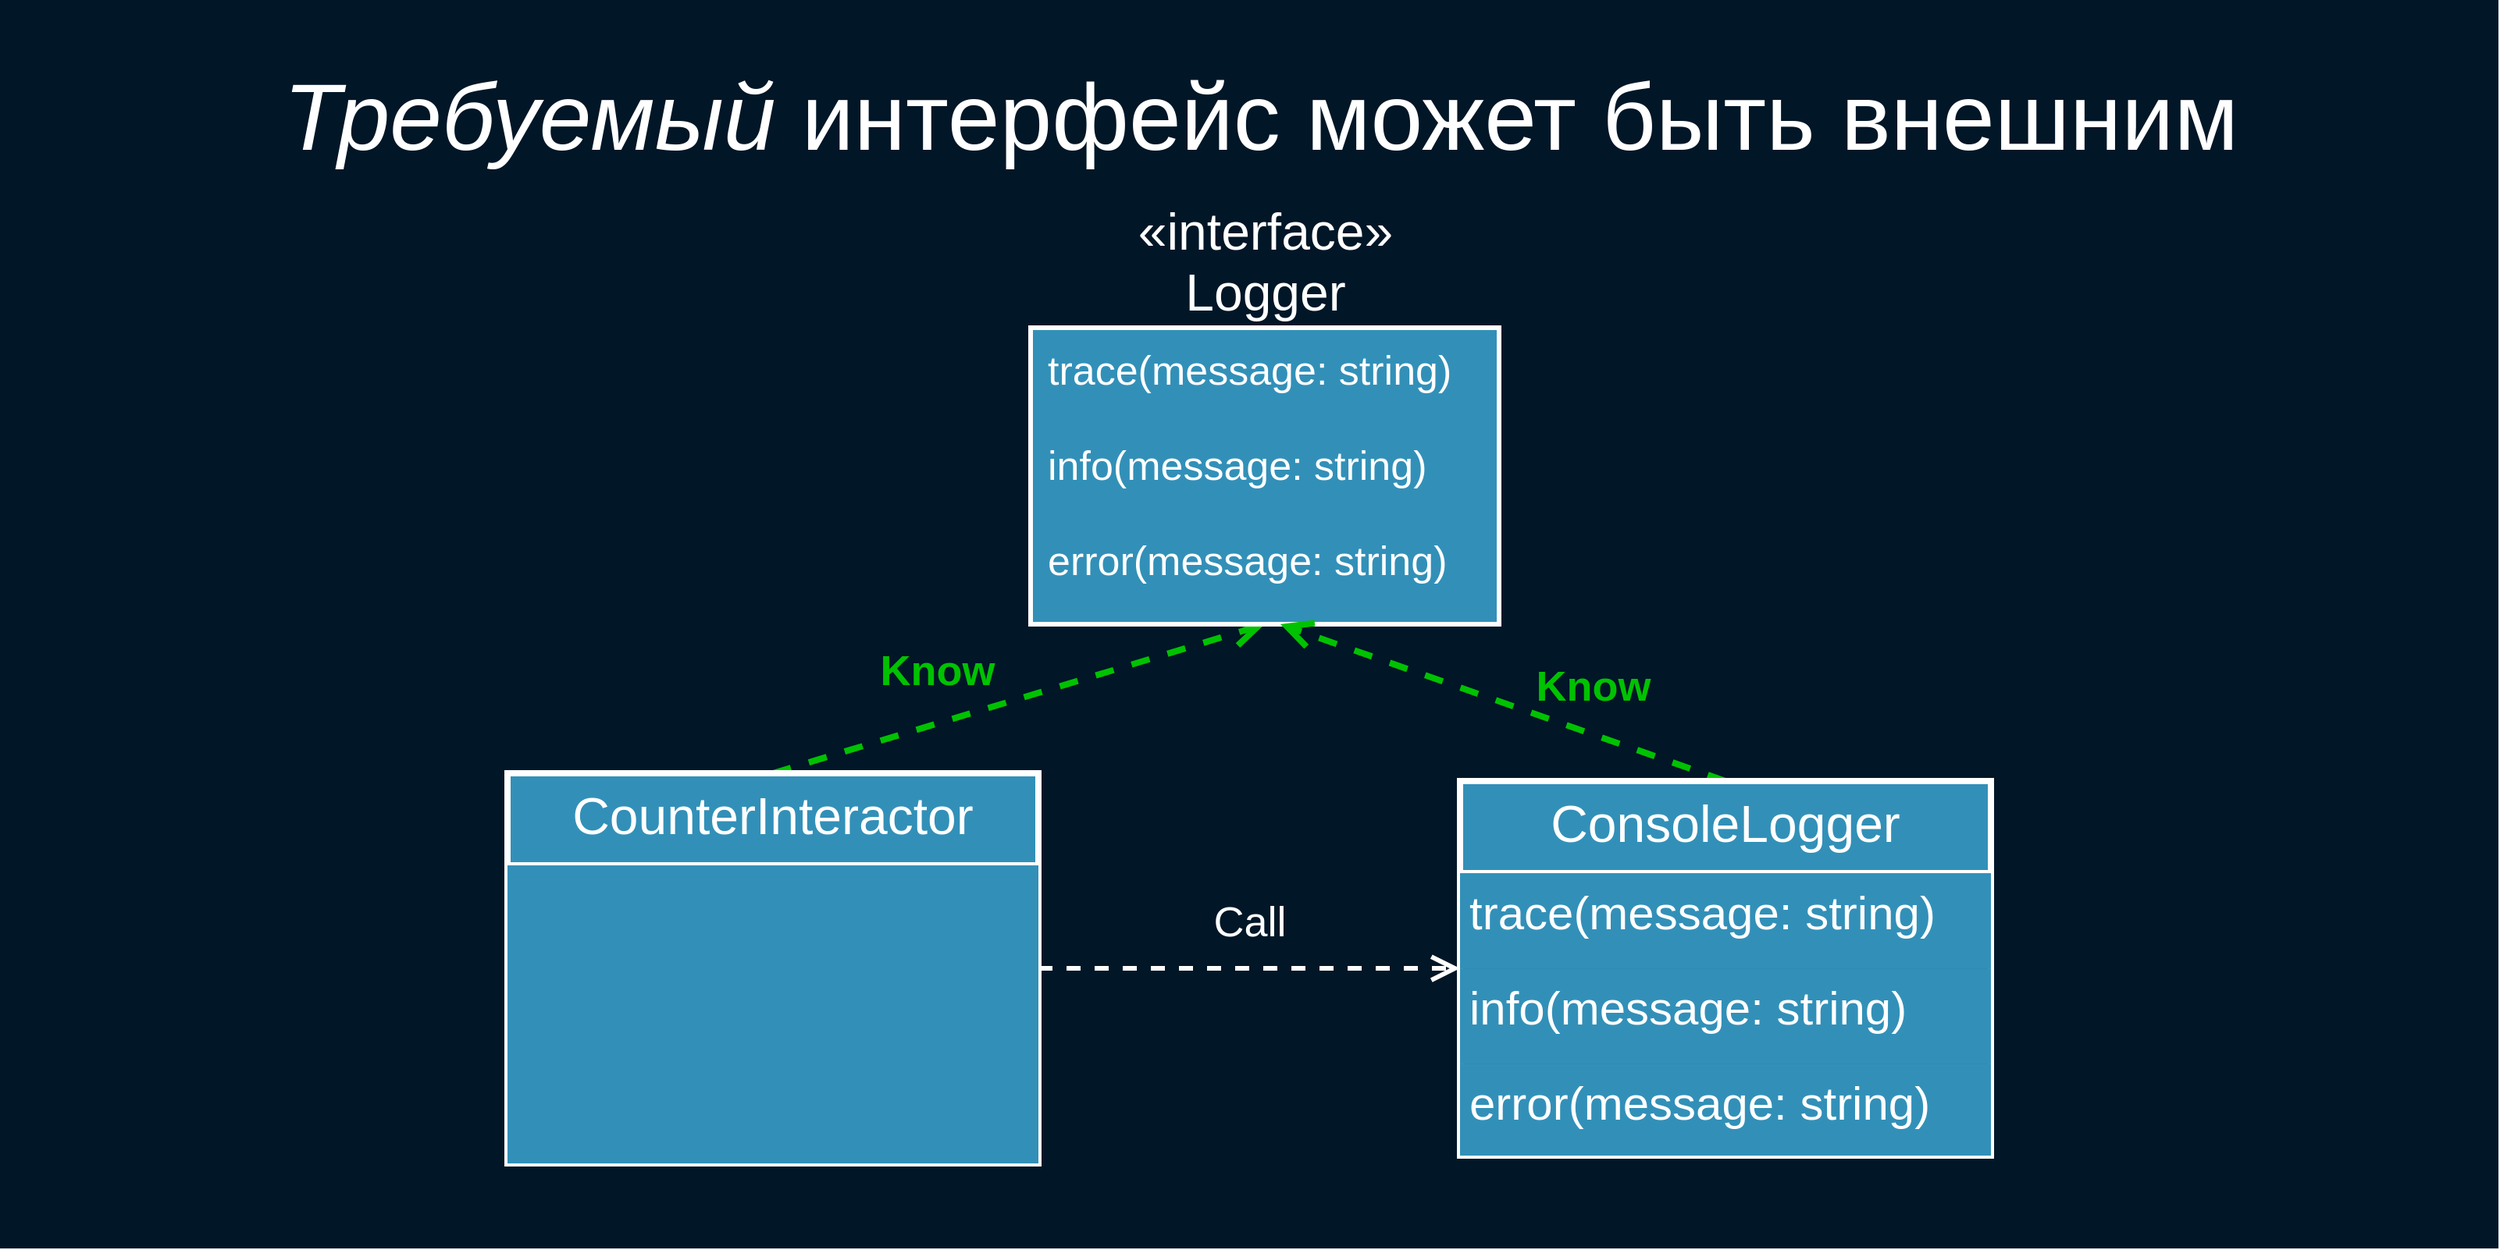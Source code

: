<mxfile version="13.0.3" type="device"><diagram name="Page-1" id="b5b7bab2-c9e2-2cf4-8b2a-24fd1a2a6d21"><mxGraphModel dx="4136" dy="967" grid="1" gridSize="10" guides="1" tooltips="1" connect="1" arrows="1" fold="1" page="1" pageScale="1" pageWidth="827" pageHeight="1169" background="#ffffff" math="0" shadow="0"><root><mxCell id="0"/><mxCell id="1" parent="0"/><mxCell id="crDRbli0xWPwZ9U8P9Jx-28" value="" style="rounded=0;whiteSpace=wrap;html=1;fillColor=#011627;fontSize=30;fontColor=#FFFFFF;strokeColor=none;" parent="1" vertex="1"><mxGeometry x="-1790" y="80" width="1600" height="800" as="geometry"/></mxCell><mxCell id="jOwIxk3vogOaWyEmxDxG-9" value="&lt;i&gt;Требуемый&lt;/i&gt; интерфейс может быть внешним" style="text;html=1;strokeColor=none;fillColor=none;align=center;verticalAlign=middle;whiteSpace=wrap;rounded=0;fontSize=60;fontColor=#FFFFFF;" parent="1" vertex="1"><mxGeometry x="-1664.76" y="120" width="1364.53" height="70" as="geometry"/></mxCell><mxCell id="m7kkx12V2CsE8Tm6eBkF-17" value="Call" style="endArrow=open;endSize=12;dashed=1;html=1;labelBackgroundColor=none;strokeColor=#FFFFFF;strokeWidth=3;fontSize=27;fontColor=#FFFFFF;entryX=0;entryY=0.5;entryDx=0;entryDy=0;exitX=1;exitY=0.5;exitDx=0;exitDy=0;" parent="1" source="HJhdJmxSS5BMoj7pObH_-7" target="lnrhcF5-zrZUQGdcZG1h-26" edge="1"><mxGeometry y="30" width="160" relative="1" as="geometry"><mxPoint x="-1400" y="960.53" as="sourcePoint"/><mxPoint x="-1240" y="960.53" as="targetPoint"/><mxPoint as="offset"/></mxGeometry></mxCell><mxCell id="m7kkx12V2CsE8Tm6eBkF-18" value="Know" style="endArrow=open;endSize=12;dashed=1;html=1;labelBackgroundColor=none;strokeColor=#00C200;strokeWidth=4;fontSize=27;fontColor=#00C200;entryX=0.5;entryY=1;entryDx=0;entryDy=0;exitX=0.5;exitY=0;exitDx=0;exitDy=0;fontStyle=1" parent="1" source="HJhdJmxSS5BMoj7pObH_-7" target="m7kkx12V2CsE8Tm6eBkF-19" edge="1"><mxGeometry x="-0.274" y="32" width="160" relative="1" as="geometry"><mxPoint x="-1115" y="710.53" as="sourcePoint"/><mxPoint x="-990.19" y="570" as="targetPoint"/><mxPoint as="offset"/></mxGeometry></mxCell><mxCell id="m7kkx12V2CsE8Tm6eBkF-19" value="«interface»&lt;br&gt;Logger" style="html=1;labelBackgroundColor=none;strokeColor=#FFFFFF;strokeWidth=3;fillColor=#3290B8;fontSize=33;fontColor=#FFFFFF;labelPosition=center;verticalLabelPosition=top;align=center;verticalAlign=bottom;" parent="1" vertex="1"><mxGeometry x="-1130" y="290" width="300" height="190" as="geometry"/></mxCell><mxCell id="m7kkx12V2CsE8Tm6eBkF-20" value="trace(message: string)" style="text;strokeColor=none;fillColor=#3290B8;align=left;verticalAlign=top;spacingLeft=4;spacingRight=4;overflow=hidden;rotatable=0;points=[[0,0.5],[1,0.5]];portConstraint=eastwest;fontColor=#FFFFFF;fontSize=26;labelBackgroundColor=none;" parent="1" vertex="1"><mxGeometry x="-1125" y="294.5" width="275" height="61" as="geometry"/></mxCell><mxCell id="m7kkx12V2CsE8Tm6eBkF-21" value="info(message: string)" style="text;strokeColor=none;fillColor=#3290B8;align=left;verticalAlign=top;spacingLeft=4;spacingRight=4;overflow=hidden;rotatable=0;points=[[0,0.5],[1,0.5]];portConstraint=eastwest;fontColor=#FFFFFF;fontSize=26;labelBackgroundColor=none;" parent="1" vertex="1"><mxGeometry x="-1125" y="355.5" width="285" height="61" as="geometry"/></mxCell><mxCell id="m7kkx12V2CsE8Tm6eBkF-22" value="error(message: string)" style="text;strokeColor=none;fillColor=#3290B8;align=left;verticalAlign=top;spacingLeft=4;spacingRight=4;overflow=hidden;rotatable=0;points=[[0,0.5],[1,0.5]];portConstraint=eastwest;fontColor=#FFFFFF;fontSize=26;labelBackgroundColor=none;" parent="1" vertex="1"><mxGeometry x="-1125" y="416.5" width="275" height="59" as="geometry"/></mxCell><mxCell id="m7kkx12V2CsE8Tm6eBkF-23" value="Know" style="endArrow=open;endSize=12;dashed=1;html=1;labelBackgroundColor=none;strokeColor=#00C200;strokeWidth=4;fontSize=27;fontColor=#00C200;exitX=0.5;exitY=0;exitDx=0;exitDy=0;fontStyle=1" parent="1" source="lnrhcF5-zrZUQGdcZG1h-26" edge="1"><mxGeometry x="-0.336" y="-29" width="160" relative="1" as="geometry"><mxPoint x="-1285" y="585.53" as="sourcePoint"/><mxPoint x="-970" y="480" as="targetPoint"/><mxPoint as="offset"/></mxGeometry></mxCell><mxCell id="HJhdJmxSS5BMoj7pObH_-7" value="CounterInteractor" style="swimlane;fontStyle=0;align=center;verticalAlign=top;childLayout=stackLayout;horizontal=1;startSize=59;horizontalStack=0;resizeParent=1;resizeParentMax=0;resizeLast=0;collapsible=1;marginBottom=0;strokeColor=#FFFFFF;strokeWidth=4;fillColor=#3290B8;fontSize=33;fontColor=#FFFFFF;labelBackgroundColor=none;" parent="1" vertex="1"><mxGeometry x="-1465" y="575.53" width="340" height="250" as="geometry"/></mxCell><mxCell id="HJhdJmxSS5BMoj7pObH_-8" value="" style="text;strokeColor=none;fillColor=#3290B8;align=left;verticalAlign=top;spacingLeft=4;spacingRight=4;overflow=hidden;rotatable=0;points=[[0,0.5],[1,0.5]];portConstraint=eastwest;fontColor=#FFFFFF;fontSize=30;labelBackgroundColor=none;" parent="HJhdJmxSS5BMoj7pObH_-7" vertex="1"><mxGeometry y="59" width="340" height="191" as="geometry"/></mxCell><mxCell id="lnrhcF5-zrZUQGdcZG1h-26" value="ConsoleLogger" style="swimlane;fontStyle=0;align=center;verticalAlign=top;childLayout=stackLayout;horizontal=1;startSize=59;horizontalStack=0;resizeParent=1;resizeParentMax=0;resizeLast=0;collapsible=1;marginBottom=0;strokeColor=#FFFFFF;strokeWidth=4;fillColor=#3290B8;fontSize=33;fontColor=#FFFFFF;labelBackgroundColor=none;" parent="1" vertex="1"><mxGeometry x="-855" y="580.53" width="340" height="240" as="geometry"/></mxCell><mxCell id="lnrhcF5-zrZUQGdcZG1h-27" value="trace(message: string)" style="text;strokeColor=none;fillColor=#3290B8;align=left;verticalAlign=top;spacingLeft=4;spacingRight=4;overflow=hidden;rotatable=0;points=[[0,0.5],[1,0.5]];portConstraint=eastwest;fontColor=#FFFFFF;fontSize=30;labelBackgroundColor=none;" parent="lnrhcF5-zrZUQGdcZG1h-26" vertex="1"><mxGeometry y="59" width="340" height="61" as="geometry"/></mxCell><mxCell id="lnrhcF5-zrZUQGdcZG1h-28" value="info(message: string)" style="text;strokeColor=none;fillColor=#3290B8;align=left;verticalAlign=top;spacingLeft=4;spacingRight=4;overflow=hidden;rotatable=0;points=[[0,0.5],[1,0.5]];portConstraint=eastwest;fontColor=#FFFFFF;fontSize=30;labelBackgroundColor=none;" parent="lnrhcF5-zrZUQGdcZG1h-26" vertex="1"><mxGeometry y="120" width="340" height="61" as="geometry"/></mxCell><mxCell id="lnrhcF5-zrZUQGdcZG1h-29" value="error(message: string)" style="text;strokeColor=none;fillColor=#3290B8;align=left;verticalAlign=top;spacingLeft=4;spacingRight=4;overflow=hidden;rotatable=0;points=[[0,0.5],[1,0.5]];portConstraint=eastwest;fontColor=#FFFFFF;fontSize=30;labelBackgroundColor=none;" parent="lnrhcF5-zrZUQGdcZG1h-26" vertex="1"><mxGeometry y="181" width="340" height="59" as="geometry"/></mxCell></root></mxGraphModel></diagram></mxfile>